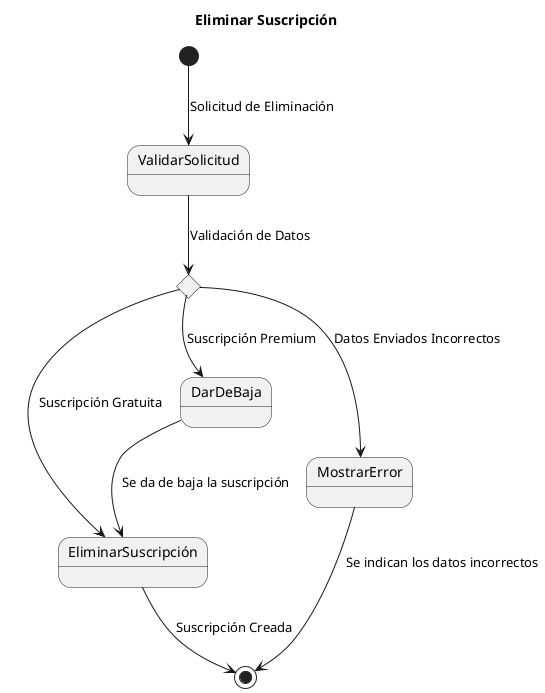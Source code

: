 @startuml

title Eliminar Suscripción

skinparam defaultFontName Arial
top to bottom direction

[*] --> ValidarSolicitud : Solicitud de Eliminación
state ComprobarDatos <<choice>>
ValidarSolicitud --> ComprobarDatos : Validación de Datos
ComprobarDatos --> EliminarSuscripción : Suscripción Gratuita
ComprobarDatos --> DarDeBaja : Suscripción Premium
ComprobarDatos --> MostrarError : Datos Enviados Incorrectos
MostrarError --> [*] : Se indican los datos incorrectos
DarDeBaja --> EliminarSuscripción : Se da de baja la suscripción

EliminarSuscripción --> [*] : Suscripción Creada


@enduml